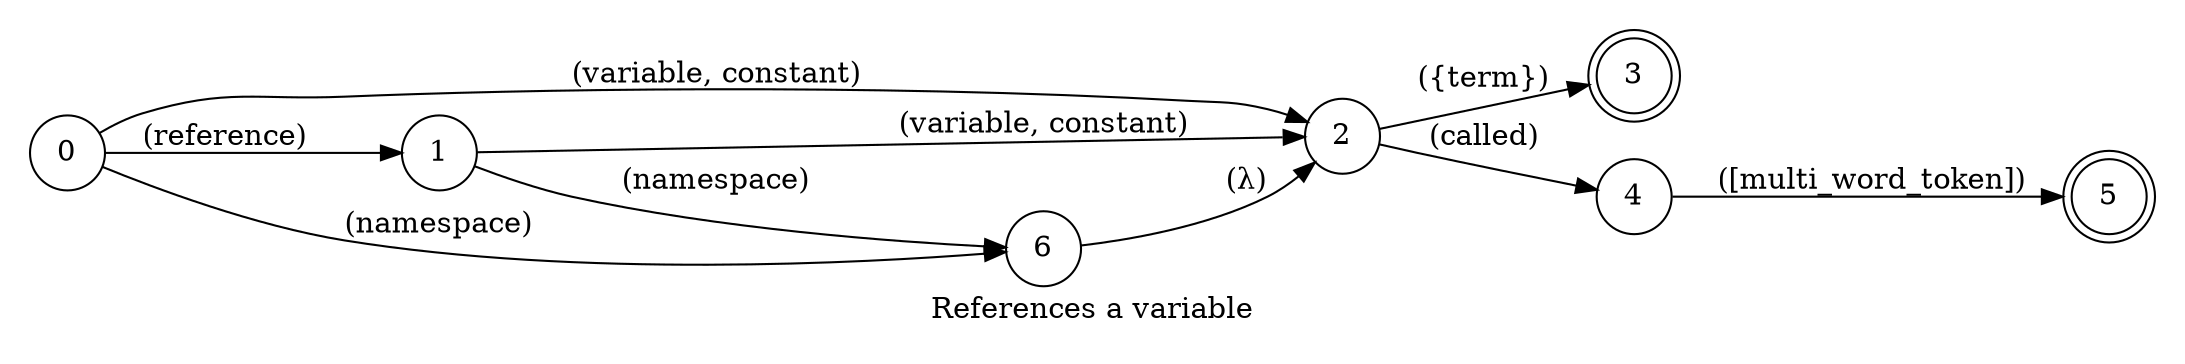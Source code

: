 digraph VariableReference {
    id="variable_reference";
    label="References a variable";
    lang="en-US";
    langName="English";
    pad="0.2";
    rankdir=LR;
    node[shape=doublecircle]; 3 5;
    node[shape=circle];

    0 -> 1 [label="(reference)"];
    {1 0} -> 2 [label="(variable, constant)"];
    {1 0} -> 6 [label="(namespace)", store=isNamespace, normalizer=boolean];
    6 -> 2 [label="(λ)"];
    2 -> 4 [label="(called)"];
    2 -> 3 [label="({term})", store=varName];
    4 -> 5 [label="([multi_word_token])", store=varName, extraArgs="{\"case\": \"camel\"}"];

    title="References a variable";
    desc="Writes a variable or constant in the editor";

    examples="
      variable value,
      variable label,
      constant name,
      constant age,
      constant language,
      namespace color,
      reference variable horse,
      reference constant bike,
      reference namespace bike,
      namespace called [multi_word_token],
      constant called [multi_word_token],
      variable called [multi_word_token],
      reference variable called [multi_word_token],
      reference constant called [multi_word_token]
    ";
}
